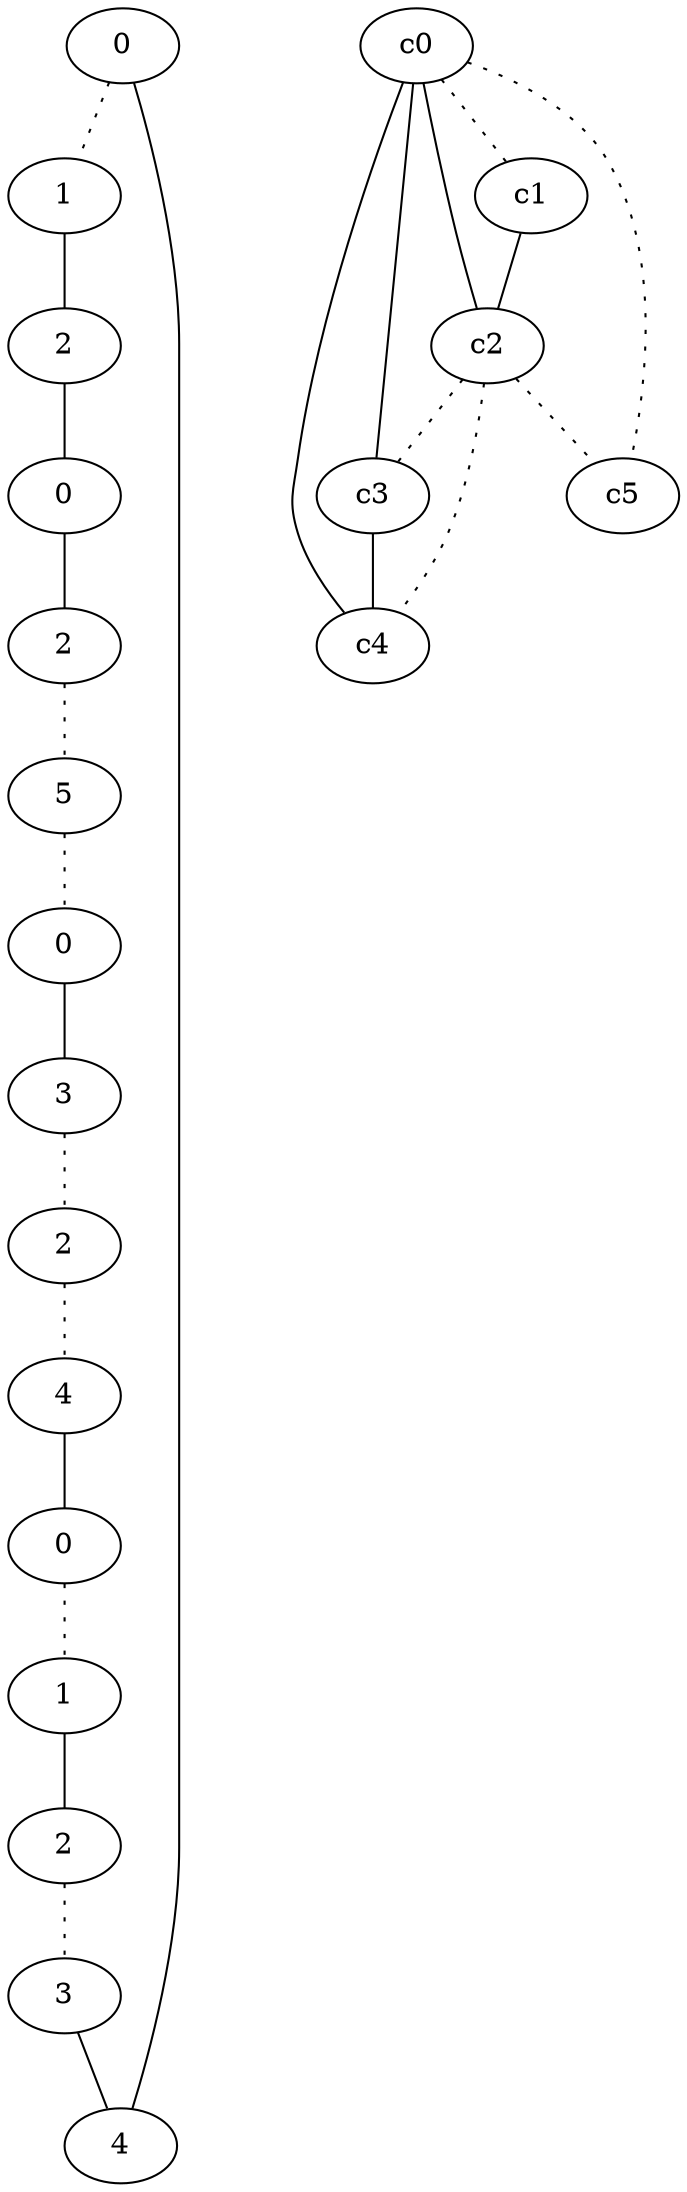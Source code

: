 graph {
a0[label=0];
a1[label=1];
a2[label=2];
a3[label=0];
a4[label=2];
a5[label=5];
a6[label=0];
a7[label=3];
a8[label=2];
a9[label=4];
a10[label=0];
a11[label=1];
a12[label=2];
a13[label=3];
a14[label=4];
a0 -- a1 [style=dotted];
a0 -- a14;
a1 -- a2;
a2 -- a3;
a3 -- a4;
a4 -- a5 [style=dotted];
a5 -- a6 [style=dotted];
a6 -- a7;
a7 -- a8 [style=dotted];
a8 -- a9 [style=dotted];
a9 -- a10;
a10 -- a11 [style=dotted];
a11 -- a12;
a12 -- a13 [style=dotted];
a13 -- a14;
c0 -- c1 [style=dotted];
c0 -- c2;
c0 -- c3;
c0 -- c4;
c0 -- c5 [style=dotted];
c1 -- c2;
c2 -- c3 [style=dotted];
c2 -- c4 [style=dotted];
c2 -- c5 [style=dotted];
c3 -- c4;
}
